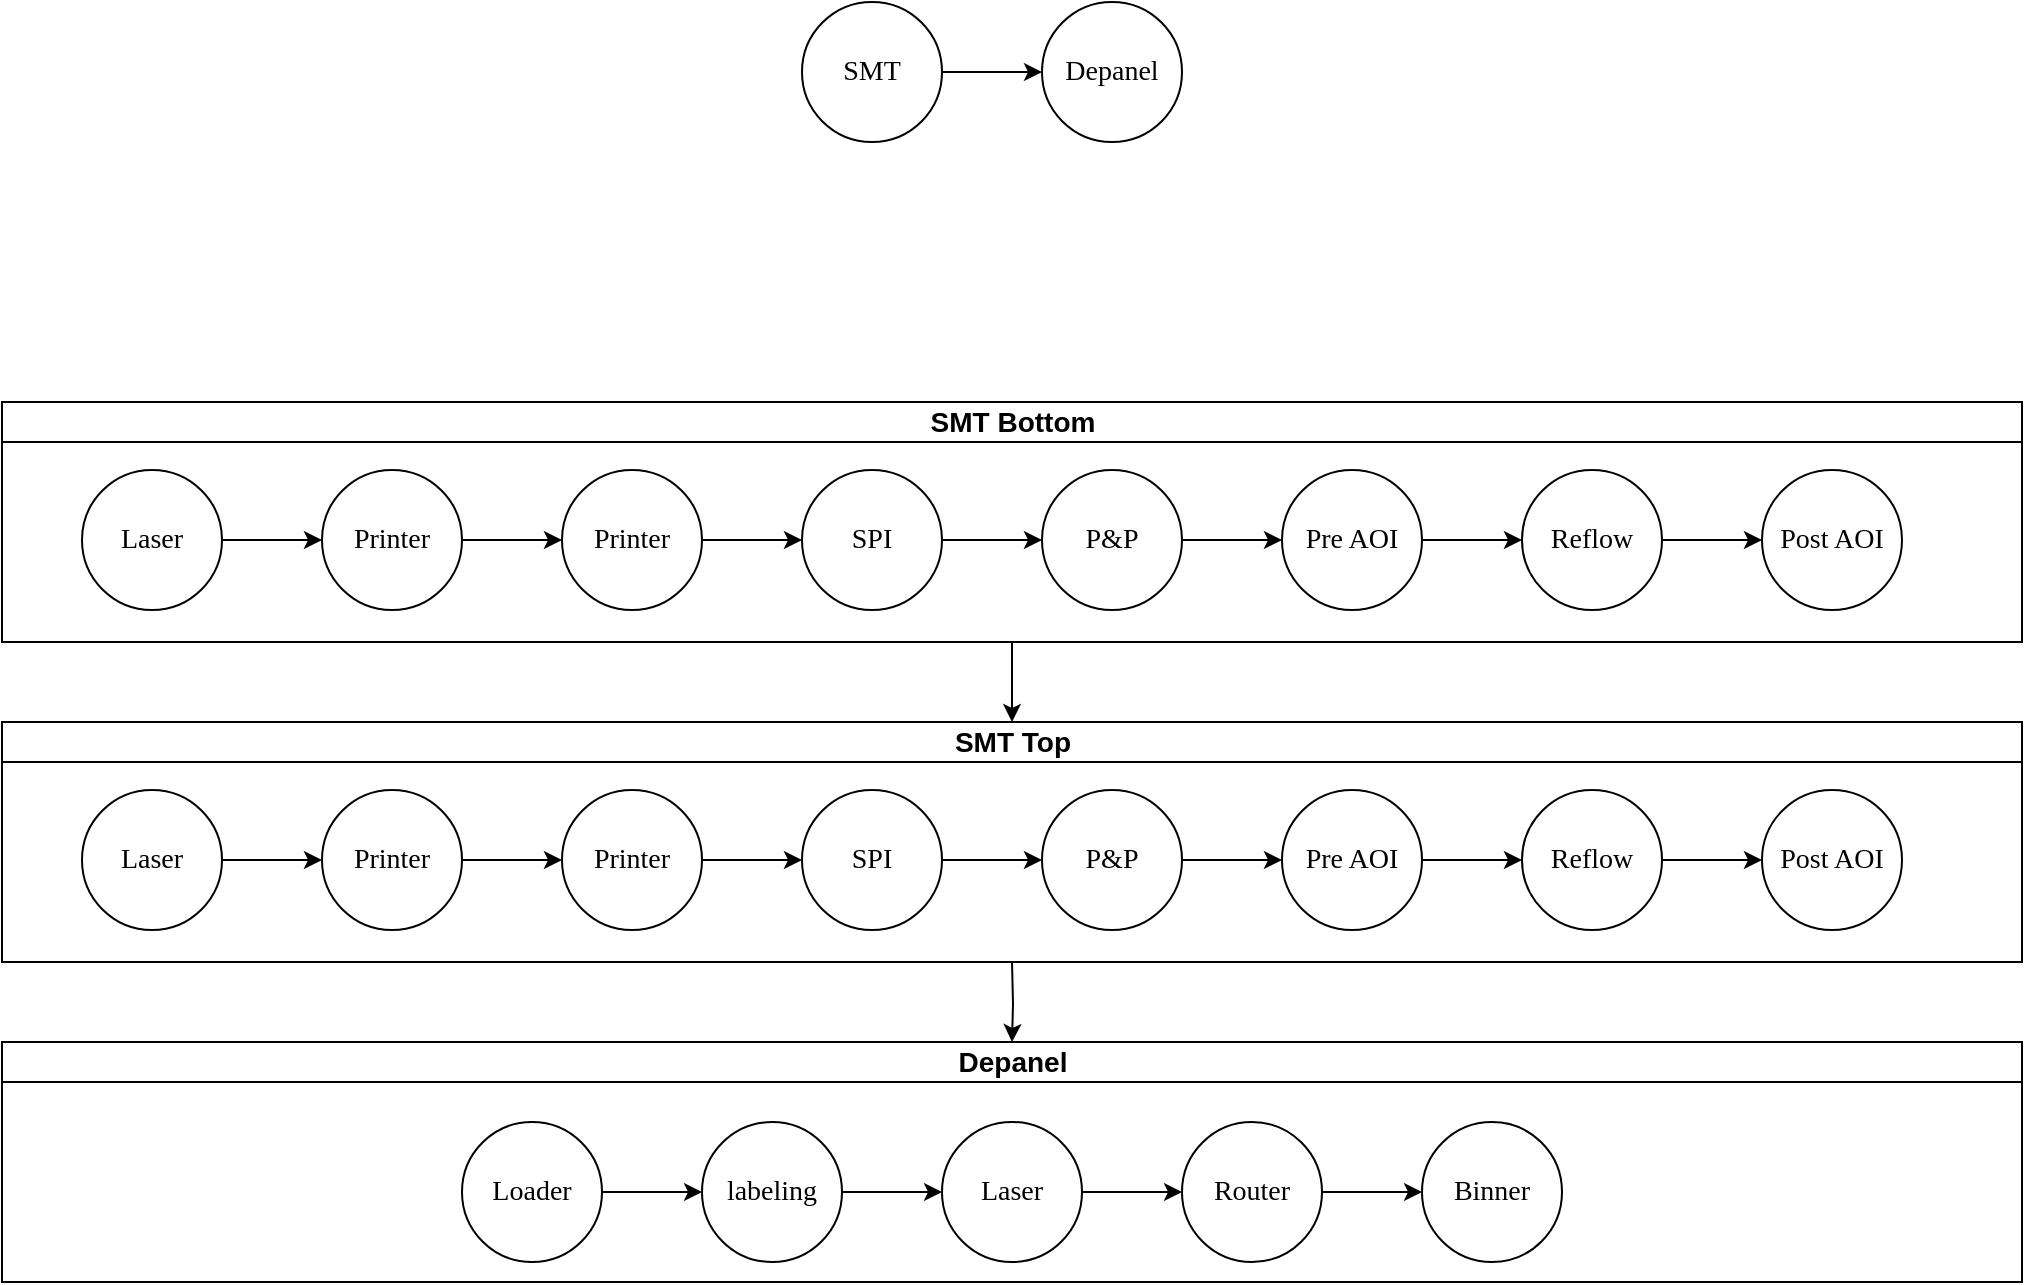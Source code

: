 <mxfile version="24.6.4" type="github">
  <diagram name="Page-1" id="Fd1FzEswAbWufd-SexZk">
    <mxGraphModel dx="1392" dy="790" grid="1" gridSize="10" guides="1" tooltips="1" connect="1" arrows="1" fold="1" page="1" pageScale="1" pageWidth="1169" pageHeight="827" math="0" shadow="0">
      <root>
        <mxCell id="0" />
        <mxCell id="1" parent="0" />
        <mxCell id="p1yy4l3E6SkV4V8z5aji-50" style="edgeStyle=orthogonalEdgeStyle;rounded=0;orthogonalLoop=1;jettySize=auto;html=1;exitX=0.5;exitY=1;exitDx=0;exitDy=0;entryX=0.5;entryY=0;entryDx=0;entryDy=0;fontSize=14;" edge="1" parent="1" source="p1yy4l3E6SkV4V8z5aji-8">
          <mxGeometry relative="1" as="geometry">
            <mxPoint x="545.0" y="440" as="targetPoint" />
          </mxGeometry>
        </mxCell>
        <mxCell id="p1yy4l3E6SkV4V8z5aji-8" value="SMT Bottom" style="swimlane;html=1;startSize=20;fontSize=14;" vertex="1" parent="1">
          <mxGeometry x="40" y="280" width="1010" height="120" as="geometry" />
        </mxCell>
        <mxCell id="p1yy4l3E6SkV4V8z5aji-44" style="edgeStyle=orthogonalEdgeStyle;rounded=0;orthogonalLoop=1;jettySize=auto;html=1;exitX=1;exitY=0.5;exitDx=0;exitDy=0;fontSize=14;" edge="1" parent="p1yy4l3E6SkV4V8z5aji-8" source="p1yy4l3E6SkV4V8z5aji-9" target="p1yy4l3E6SkV4V8z5aji-25">
          <mxGeometry relative="1" as="geometry" />
        </mxCell>
        <mxCell id="p1yy4l3E6SkV4V8z5aji-9" value="SPI" style="rounded=1;whiteSpace=wrap;html=1;shadow=0;labelBackgroundColor=none;strokeWidth=1;fontFamily=Verdana;fontSize=14;align=center;shape=ellipse;perimeter=ellipsePerimeter;" vertex="1" parent="p1yy4l3E6SkV4V8z5aji-8">
          <mxGeometry x="400" y="34" width="70" height="70" as="geometry" />
        </mxCell>
        <mxCell id="p1yy4l3E6SkV4V8z5aji-41" style="edgeStyle=orthogonalEdgeStyle;rounded=0;orthogonalLoop=1;jettySize=auto;html=1;exitX=1;exitY=0.5;exitDx=0;exitDy=0;entryX=0;entryY=0.5;entryDx=0;entryDy=0;fontSize=14;" edge="1" parent="p1yy4l3E6SkV4V8z5aji-8" source="p1yy4l3E6SkV4V8z5aji-20" target="p1yy4l3E6SkV4V8z5aji-22">
          <mxGeometry relative="1" as="geometry" />
        </mxCell>
        <mxCell id="p1yy4l3E6SkV4V8z5aji-20" value="Laser" style="rounded=1;whiteSpace=wrap;html=1;shadow=0;labelBackgroundColor=none;strokeWidth=1;fontFamily=Verdana;fontSize=14;align=center;shape=ellipse;perimeter=ellipsePerimeter;" vertex="1" parent="p1yy4l3E6SkV4V8z5aji-8">
          <mxGeometry x="40" y="34" width="70" height="70" as="geometry" />
        </mxCell>
        <mxCell id="p1yy4l3E6SkV4V8z5aji-42" style="edgeStyle=orthogonalEdgeStyle;rounded=0;orthogonalLoop=1;jettySize=auto;html=1;exitX=1;exitY=0.5;exitDx=0;exitDy=0;entryX=0;entryY=0.5;entryDx=0;entryDy=0;fontSize=14;" edge="1" parent="p1yy4l3E6SkV4V8z5aji-8" source="p1yy4l3E6SkV4V8z5aji-22" target="p1yy4l3E6SkV4V8z5aji-24">
          <mxGeometry relative="1" as="geometry" />
        </mxCell>
        <mxCell id="p1yy4l3E6SkV4V8z5aji-22" value="Printer" style="rounded=1;whiteSpace=wrap;html=1;shadow=0;labelBackgroundColor=none;strokeWidth=1;fontFamily=Verdana;fontSize=14;align=center;shape=ellipse;perimeter=ellipsePerimeter;" vertex="1" parent="p1yy4l3E6SkV4V8z5aji-8">
          <mxGeometry x="160" y="34" width="70" height="70" as="geometry" />
        </mxCell>
        <mxCell id="p1yy4l3E6SkV4V8z5aji-43" style="edgeStyle=orthogonalEdgeStyle;rounded=0;orthogonalLoop=1;jettySize=auto;html=1;exitX=1;exitY=0.5;exitDx=0;exitDy=0;fontSize=14;" edge="1" parent="p1yy4l3E6SkV4V8z5aji-8" source="p1yy4l3E6SkV4V8z5aji-24" target="p1yy4l3E6SkV4V8z5aji-9">
          <mxGeometry relative="1" as="geometry" />
        </mxCell>
        <mxCell id="p1yy4l3E6SkV4V8z5aji-24" value="Printer" style="rounded=1;whiteSpace=wrap;html=1;shadow=0;labelBackgroundColor=none;strokeWidth=1;fontFamily=Verdana;fontSize=14;align=center;shape=ellipse;perimeter=ellipsePerimeter;" vertex="1" parent="p1yy4l3E6SkV4V8z5aji-8">
          <mxGeometry x="280" y="34" width="70" height="70" as="geometry" />
        </mxCell>
        <mxCell id="p1yy4l3E6SkV4V8z5aji-45" style="edgeStyle=orthogonalEdgeStyle;rounded=0;orthogonalLoop=1;jettySize=auto;html=1;exitX=1;exitY=0.5;exitDx=0;exitDy=0;entryX=0;entryY=0.5;entryDx=0;entryDy=0;fontSize=14;" edge="1" parent="p1yy4l3E6SkV4V8z5aji-8" source="p1yy4l3E6SkV4V8z5aji-25" target="p1yy4l3E6SkV4V8z5aji-27">
          <mxGeometry relative="1" as="geometry" />
        </mxCell>
        <mxCell id="p1yy4l3E6SkV4V8z5aji-25" value="P&amp;amp;P" style="rounded=1;whiteSpace=wrap;html=1;shadow=0;labelBackgroundColor=none;strokeWidth=1;fontFamily=Verdana;fontSize=14;align=center;shape=ellipse;perimeter=ellipsePerimeter;" vertex="1" parent="p1yy4l3E6SkV4V8z5aji-8">
          <mxGeometry x="520" y="34" width="70" height="70" as="geometry" />
        </mxCell>
        <mxCell id="p1yy4l3E6SkV4V8z5aji-46" style="edgeStyle=orthogonalEdgeStyle;rounded=0;orthogonalLoop=1;jettySize=auto;html=1;exitX=1;exitY=0.5;exitDx=0;exitDy=0;entryX=0;entryY=0.5;entryDx=0;entryDy=0;fontSize=14;" edge="1" parent="p1yy4l3E6SkV4V8z5aji-8" source="p1yy4l3E6SkV4V8z5aji-27" target="p1yy4l3E6SkV4V8z5aji-28">
          <mxGeometry relative="1" as="geometry" />
        </mxCell>
        <mxCell id="p1yy4l3E6SkV4V8z5aji-27" value="Pre AOI" style="rounded=1;whiteSpace=wrap;html=1;shadow=0;labelBackgroundColor=none;strokeWidth=1;fontFamily=Verdana;fontSize=14;align=center;shape=ellipse;perimeter=ellipsePerimeter;aspect=fixed;" vertex="1" parent="p1yy4l3E6SkV4V8z5aji-8">
          <mxGeometry x="640" y="34" width="70" height="70" as="geometry" />
        </mxCell>
        <mxCell id="p1yy4l3E6SkV4V8z5aji-47" style="edgeStyle=orthogonalEdgeStyle;rounded=0;orthogonalLoop=1;jettySize=auto;html=1;exitX=1;exitY=0.5;exitDx=0;exitDy=0;entryX=0;entryY=0.5;entryDx=0;entryDy=0;fontSize=14;" edge="1" parent="p1yy4l3E6SkV4V8z5aji-8" source="p1yy4l3E6SkV4V8z5aji-28" target="p1yy4l3E6SkV4V8z5aji-29">
          <mxGeometry relative="1" as="geometry" />
        </mxCell>
        <mxCell id="p1yy4l3E6SkV4V8z5aji-28" value="Reflow" style="rounded=1;whiteSpace=wrap;html=1;shadow=0;labelBackgroundColor=none;strokeWidth=1;fontFamily=Verdana;fontSize=14;align=center;shape=ellipse;perimeter=ellipsePerimeter;" vertex="1" parent="p1yy4l3E6SkV4V8z5aji-8">
          <mxGeometry x="760" y="34" width="70" height="70" as="geometry" />
        </mxCell>
        <mxCell id="p1yy4l3E6SkV4V8z5aji-29" value="Post AOI" style="rounded=1;whiteSpace=wrap;html=1;shadow=0;labelBackgroundColor=none;strokeWidth=1;fontFamily=Verdana;fontSize=14;align=center;shape=ellipse;perimeter=ellipsePerimeter;aspect=fixed;" vertex="1" parent="p1yy4l3E6SkV4V8z5aji-8">
          <mxGeometry x="880" y="34" width="70" height="70" as="geometry" />
        </mxCell>
        <mxCell id="p1yy4l3E6SkV4V8z5aji-85" style="edgeStyle=orthogonalEdgeStyle;rounded=0;orthogonalLoop=1;jettySize=auto;html=1;exitX=0.5;exitY=1;exitDx=0;exitDy=0;entryX=0.5;entryY=0;entryDx=0;entryDy=0;fontSize=14;" edge="1" parent="1" target="p1yy4l3E6SkV4V8z5aji-59">
          <mxGeometry relative="1" as="geometry">
            <mxPoint x="545.0" y="560" as="sourcePoint" />
          </mxGeometry>
        </mxCell>
        <mxCell id="p1yy4l3E6SkV4V8z5aji-59" value="Depanel" style="swimlane;html=1;startSize=20;fontSize=14;" vertex="1" parent="1">
          <mxGeometry x="40" y="600" width="1010" height="120" as="geometry" />
        </mxCell>
        <mxCell id="p1yy4l3E6SkV4V8z5aji-60" style="edgeStyle=orthogonalEdgeStyle;rounded=0;orthogonalLoop=1;jettySize=auto;html=1;exitX=1;exitY=0.5;exitDx=0;exitDy=0;fontSize=14;" edge="1" parent="p1yy4l3E6SkV4V8z5aji-59" source="p1yy4l3E6SkV4V8z5aji-61" target="p1yy4l3E6SkV4V8z5aji-69">
          <mxGeometry relative="1" as="geometry" />
        </mxCell>
        <mxCell id="p1yy4l3E6SkV4V8z5aji-61" value="Router" style="rounded=1;whiteSpace=wrap;html=1;shadow=0;labelBackgroundColor=none;strokeWidth=1;fontFamily=Verdana;fontSize=14;align=center;shape=ellipse;perimeter=ellipsePerimeter;" vertex="1" parent="p1yy4l3E6SkV4V8z5aji-59">
          <mxGeometry x="590" y="40" width="70" height="70" as="geometry" />
        </mxCell>
        <mxCell id="p1yy4l3E6SkV4V8z5aji-62" style="edgeStyle=orthogonalEdgeStyle;rounded=0;orthogonalLoop=1;jettySize=auto;html=1;exitX=1;exitY=0.5;exitDx=0;exitDy=0;fontSize=14;" edge="1" parent="p1yy4l3E6SkV4V8z5aji-59" source="p1yy4l3E6SkV4V8z5aji-63" target="p1yy4l3E6SkV4V8z5aji-65">
          <mxGeometry relative="1" as="geometry" />
        </mxCell>
        <mxCell id="p1yy4l3E6SkV4V8z5aji-63" value="Loader" style="rounded=1;whiteSpace=wrap;html=1;shadow=0;labelBackgroundColor=none;strokeWidth=1;fontFamily=Verdana;fontSize=14;align=center;shape=ellipse;perimeter=ellipsePerimeter;" vertex="1" parent="p1yy4l3E6SkV4V8z5aji-59">
          <mxGeometry x="230" y="40" width="70" height="70" as="geometry" />
        </mxCell>
        <mxCell id="p1yy4l3E6SkV4V8z5aji-64" style="edgeStyle=orthogonalEdgeStyle;rounded=0;orthogonalLoop=1;jettySize=auto;html=1;exitX=1;exitY=0.5;exitDx=0;exitDy=0;entryX=0;entryY=0.5;entryDx=0;entryDy=0;fontSize=14;" edge="1" parent="p1yy4l3E6SkV4V8z5aji-59" source="p1yy4l3E6SkV4V8z5aji-65" target="p1yy4l3E6SkV4V8z5aji-67">
          <mxGeometry relative="1" as="geometry" />
        </mxCell>
        <mxCell id="p1yy4l3E6SkV4V8z5aji-65" value="labeling" style="rounded=1;whiteSpace=wrap;html=1;shadow=0;labelBackgroundColor=none;strokeWidth=1;fontFamily=Verdana;fontSize=14;align=center;shape=ellipse;perimeter=ellipsePerimeter;" vertex="1" parent="p1yy4l3E6SkV4V8z5aji-59">
          <mxGeometry x="350" y="40" width="70" height="70" as="geometry" />
        </mxCell>
        <mxCell id="p1yy4l3E6SkV4V8z5aji-66" style="edgeStyle=orthogonalEdgeStyle;rounded=0;orthogonalLoop=1;jettySize=auto;html=1;exitX=1;exitY=0.5;exitDx=0;exitDy=0;entryX=0;entryY=0.5;entryDx=0;entryDy=0;fontSize=14;" edge="1" parent="p1yy4l3E6SkV4V8z5aji-59" source="p1yy4l3E6SkV4V8z5aji-67" target="p1yy4l3E6SkV4V8z5aji-61">
          <mxGeometry relative="1" as="geometry" />
        </mxCell>
        <mxCell id="p1yy4l3E6SkV4V8z5aji-67" value="Laser" style="rounded=1;whiteSpace=wrap;html=1;shadow=0;labelBackgroundColor=none;strokeWidth=1;fontFamily=Verdana;fontSize=14;align=center;shape=ellipse;perimeter=ellipsePerimeter;" vertex="1" parent="p1yy4l3E6SkV4V8z5aji-59">
          <mxGeometry x="470" y="40" width="70" height="70" as="geometry" />
        </mxCell>
        <mxCell id="p1yy4l3E6SkV4V8z5aji-69" value="Binner" style="rounded=1;whiteSpace=wrap;html=1;shadow=0;labelBackgroundColor=none;strokeWidth=1;fontFamily=Verdana;fontSize=14;align=center;shape=ellipse;perimeter=ellipsePerimeter;" vertex="1" parent="p1yy4l3E6SkV4V8z5aji-59">
          <mxGeometry x="710" y="40" width="70" height="70" as="geometry" />
        </mxCell>
        <mxCell id="p1yy4l3E6SkV4V8z5aji-91" style="edgeStyle=orthogonalEdgeStyle;rounded=0;orthogonalLoop=1;jettySize=auto;html=1;exitX=1;exitY=0.5;exitDx=0;exitDy=0;entryX=0;entryY=0.5;entryDx=0;entryDy=0;" edge="1" parent="1" source="p1yy4l3E6SkV4V8z5aji-88" target="p1yy4l3E6SkV4V8z5aji-89">
          <mxGeometry relative="1" as="geometry" />
        </mxCell>
        <mxCell id="p1yy4l3E6SkV4V8z5aji-88" value="SMT" style="rounded=1;whiteSpace=wrap;html=1;shadow=0;labelBackgroundColor=none;strokeWidth=1;fontFamily=Verdana;fontSize=14;align=center;shape=ellipse;perimeter=ellipsePerimeter;" vertex="1" parent="1">
          <mxGeometry x="440" y="80" width="70" height="70" as="geometry" />
        </mxCell>
        <mxCell id="p1yy4l3E6SkV4V8z5aji-89" value="Depanel" style="rounded=1;whiteSpace=wrap;html=1;shadow=0;labelBackgroundColor=none;strokeWidth=1;fontFamily=Verdana;fontSize=14;align=center;shape=ellipse;perimeter=ellipsePerimeter;" vertex="1" parent="1">
          <mxGeometry x="560" y="80" width="70" height="70" as="geometry" />
        </mxCell>
        <mxCell id="p1yy4l3E6SkV4V8z5aji-98" value="SMT Top" style="swimlane;html=1;startSize=20;fontSize=14;" vertex="1" parent="1">
          <mxGeometry x="40" y="440" width="1010" height="120" as="geometry" />
        </mxCell>
        <mxCell id="p1yy4l3E6SkV4V8z5aji-99" style="edgeStyle=orthogonalEdgeStyle;rounded=0;orthogonalLoop=1;jettySize=auto;html=1;exitX=1;exitY=0.5;exitDx=0;exitDy=0;fontSize=14;" edge="1" parent="p1yy4l3E6SkV4V8z5aji-98" source="p1yy4l3E6SkV4V8z5aji-100" target="p1yy4l3E6SkV4V8z5aji-108">
          <mxGeometry relative="1" as="geometry" />
        </mxCell>
        <mxCell id="p1yy4l3E6SkV4V8z5aji-100" value="SPI" style="rounded=1;whiteSpace=wrap;html=1;shadow=0;labelBackgroundColor=none;strokeWidth=1;fontFamily=Verdana;fontSize=14;align=center;shape=ellipse;perimeter=ellipsePerimeter;" vertex="1" parent="p1yy4l3E6SkV4V8z5aji-98">
          <mxGeometry x="400" y="34" width="70" height="70" as="geometry" />
        </mxCell>
        <mxCell id="p1yy4l3E6SkV4V8z5aji-101" style="edgeStyle=orthogonalEdgeStyle;rounded=0;orthogonalLoop=1;jettySize=auto;html=1;exitX=1;exitY=0.5;exitDx=0;exitDy=0;entryX=0;entryY=0.5;entryDx=0;entryDy=0;fontSize=14;" edge="1" parent="p1yy4l3E6SkV4V8z5aji-98" source="p1yy4l3E6SkV4V8z5aji-102" target="p1yy4l3E6SkV4V8z5aji-104">
          <mxGeometry relative="1" as="geometry" />
        </mxCell>
        <mxCell id="p1yy4l3E6SkV4V8z5aji-102" value="Laser" style="rounded=1;whiteSpace=wrap;html=1;shadow=0;labelBackgroundColor=none;strokeWidth=1;fontFamily=Verdana;fontSize=14;align=center;shape=ellipse;perimeter=ellipsePerimeter;" vertex="1" parent="p1yy4l3E6SkV4V8z5aji-98">
          <mxGeometry x="40" y="34" width="70" height="70" as="geometry" />
        </mxCell>
        <mxCell id="p1yy4l3E6SkV4V8z5aji-103" style="edgeStyle=orthogonalEdgeStyle;rounded=0;orthogonalLoop=1;jettySize=auto;html=1;exitX=1;exitY=0.5;exitDx=0;exitDy=0;entryX=0;entryY=0.5;entryDx=0;entryDy=0;fontSize=14;" edge="1" parent="p1yy4l3E6SkV4V8z5aji-98" source="p1yy4l3E6SkV4V8z5aji-104" target="p1yy4l3E6SkV4V8z5aji-106">
          <mxGeometry relative="1" as="geometry" />
        </mxCell>
        <mxCell id="p1yy4l3E6SkV4V8z5aji-104" value="Printer" style="rounded=1;whiteSpace=wrap;html=1;shadow=0;labelBackgroundColor=none;strokeWidth=1;fontFamily=Verdana;fontSize=14;align=center;shape=ellipse;perimeter=ellipsePerimeter;" vertex="1" parent="p1yy4l3E6SkV4V8z5aji-98">
          <mxGeometry x="160" y="34" width="70" height="70" as="geometry" />
        </mxCell>
        <mxCell id="p1yy4l3E6SkV4V8z5aji-105" style="edgeStyle=orthogonalEdgeStyle;rounded=0;orthogonalLoop=1;jettySize=auto;html=1;exitX=1;exitY=0.5;exitDx=0;exitDy=0;fontSize=14;" edge="1" parent="p1yy4l3E6SkV4V8z5aji-98" source="p1yy4l3E6SkV4V8z5aji-106" target="p1yy4l3E6SkV4V8z5aji-100">
          <mxGeometry relative="1" as="geometry" />
        </mxCell>
        <mxCell id="p1yy4l3E6SkV4V8z5aji-106" value="Printer" style="rounded=1;whiteSpace=wrap;html=1;shadow=0;labelBackgroundColor=none;strokeWidth=1;fontFamily=Verdana;fontSize=14;align=center;shape=ellipse;perimeter=ellipsePerimeter;" vertex="1" parent="p1yy4l3E6SkV4V8z5aji-98">
          <mxGeometry x="280" y="34" width="70" height="70" as="geometry" />
        </mxCell>
        <mxCell id="p1yy4l3E6SkV4V8z5aji-107" style="edgeStyle=orthogonalEdgeStyle;rounded=0;orthogonalLoop=1;jettySize=auto;html=1;exitX=1;exitY=0.5;exitDx=0;exitDy=0;entryX=0;entryY=0.5;entryDx=0;entryDy=0;fontSize=14;" edge="1" parent="p1yy4l3E6SkV4V8z5aji-98" source="p1yy4l3E6SkV4V8z5aji-108" target="p1yy4l3E6SkV4V8z5aji-110">
          <mxGeometry relative="1" as="geometry" />
        </mxCell>
        <mxCell id="p1yy4l3E6SkV4V8z5aji-108" value="P&amp;amp;P" style="rounded=1;whiteSpace=wrap;html=1;shadow=0;labelBackgroundColor=none;strokeWidth=1;fontFamily=Verdana;fontSize=14;align=center;shape=ellipse;perimeter=ellipsePerimeter;" vertex="1" parent="p1yy4l3E6SkV4V8z5aji-98">
          <mxGeometry x="520" y="34" width="70" height="70" as="geometry" />
        </mxCell>
        <mxCell id="p1yy4l3E6SkV4V8z5aji-109" style="edgeStyle=orthogonalEdgeStyle;rounded=0;orthogonalLoop=1;jettySize=auto;html=1;exitX=1;exitY=0.5;exitDx=0;exitDy=0;entryX=0;entryY=0.5;entryDx=0;entryDy=0;fontSize=14;" edge="1" parent="p1yy4l3E6SkV4V8z5aji-98" source="p1yy4l3E6SkV4V8z5aji-110" target="p1yy4l3E6SkV4V8z5aji-112">
          <mxGeometry relative="1" as="geometry" />
        </mxCell>
        <mxCell id="p1yy4l3E6SkV4V8z5aji-110" value="Pre AOI" style="rounded=1;whiteSpace=wrap;html=1;shadow=0;labelBackgroundColor=none;strokeWidth=1;fontFamily=Verdana;fontSize=14;align=center;shape=ellipse;perimeter=ellipsePerimeter;aspect=fixed;" vertex="1" parent="p1yy4l3E6SkV4V8z5aji-98">
          <mxGeometry x="640" y="34" width="70" height="70" as="geometry" />
        </mxCell>
        <mxCell id="p1yy4l3E6SkV4V8z5aji-111" style="edgeStyle=orthogonalEdgeStyle;rounded=0;orthogonalLoop=1;jettySize=auto;html=1;exitX=1;exitY=0.5;exitDx=0;exitDy=0;entryX=0;entryY=0.5;entryDx=0;entryDy=0;fontSize=14;" edge="1" parent="p1yy4l3E6SkV4V8z5aji-98" source="p1yy4l3E6SkV4V8z5aji-112" target="p1yy4l3E6SkV4V8z5aji-113">
          <mxGeometry relative="1" as="geometry" />
        </mxCell>
        <mxCell id="p1yy4l3E6SkV4V8z5aji-112" value="Reflow" style="rounded=1;whiteSpace=wrap;html=1;shadow=0;labelBackgroundColor=none;strokeWidth=1;fontFamily=Verdana;fontSize=14;align=center;shape=ellipse;perimeter=ellipsePerimeter;" vertex="1" parent="p1yy4l3E6SkV4V8z5aji-98">
          <mxGeometry x="760" y="34" width="70" height="70" as="geometry" />
        </mxCell>
        <mxCell id="p1yy4l3E6SkV4V8z5aji-113" value="Post AOI" style="rounded=1;whiteSpace=wrap;html=1;shadow=0;labelBackgroundColor=none;strokeWidth=1;fontFamily=Verdana;fontSize=14;align=center;shape=ellipse;perimeter=ellipsePerimeter;aspect=fixed;" vertex="1" parent="p1yy4l3E6SkV4V8z5aji-98">
          <mxGeometry x="880" y="34" width="70" height="70" as="geometry" />
        </mxCell>
      </root>
    </mxGraphModel>
  </diagram>
</mxfile>
